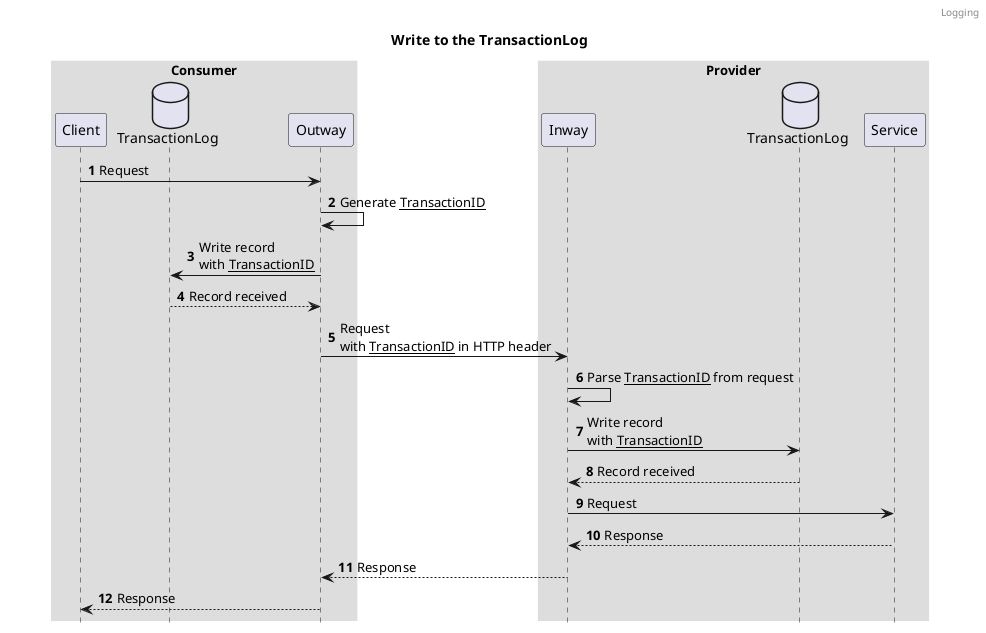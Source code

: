 @startuml

autonumber
title: Write to the TransactionLog
header: Logging
autonumber

box "Consumer"
  participant "Client" as client
  database "TransactionLog" as transactionLogConsumer
  participant "Outway" as outway
end box

box "Provider"
  participant "Inway" as inway
  database "TransactionLog" as transactionLogProvider
  participant "Service" as service
end box

client -> outway: Request
outway -> outway: Generate __TransactionID__
outway -> transactionLogConsumer: Write record\nwith __TransactionID__
transactionLogConsumer --> outway: Record received
outway -> inway: Request\nwith __TransactionID__ in HTTP header
inway -> inway: Parse __TransactionID__ from request
inway -> transactionLogProvider: Write record\nwith __TransactionID__
transactionLogProvider --> inway:  Record received
inway -> service: Request
service --> inway: Response
inway --> outway: Response
outway --> client: Response

skinparam sequenceBoxBorderColor #transparent
skinparam boxPadding 50
hide footbox

@enduml
